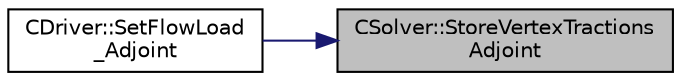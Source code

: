 digraph "CSolver::StoreVertexTractionsAdjoint"
{
 // LATEX_PDF_SIZE
  edge [fontname="Helvetica",fontsize="10",labelfontname="Helvetica",labelfontsize="10"];
  node [fontname="Helvetica",fontsize="10",shape=record];
  rankdir="RL";
  Node1 [label="CSolver::StoreVertexTractions\lAdjoint",height=0.2,width=0.4,color="black", fillcolor="grey75", style="filled", fontcolor="black",tooltip="Store the adjoints of the vertex tractions."];
  Node1 -> Node2 [dir="back",color="midnightblue",fontsize="10",style="solid",fontname="Helvetica"];
  Node2 [label="CDriver::SetFlowLoad\l_Adjoint",height=0.2,width=0.4,color="black", fillcolor="white", style="filled",URL="$classCDriver.html#a865ffa9ce275b3ae9da24e883afeb84c",tooltip="Set the adjoint of the flow tractions (from the extra step - the repeated methods should be unified o..."];
}
